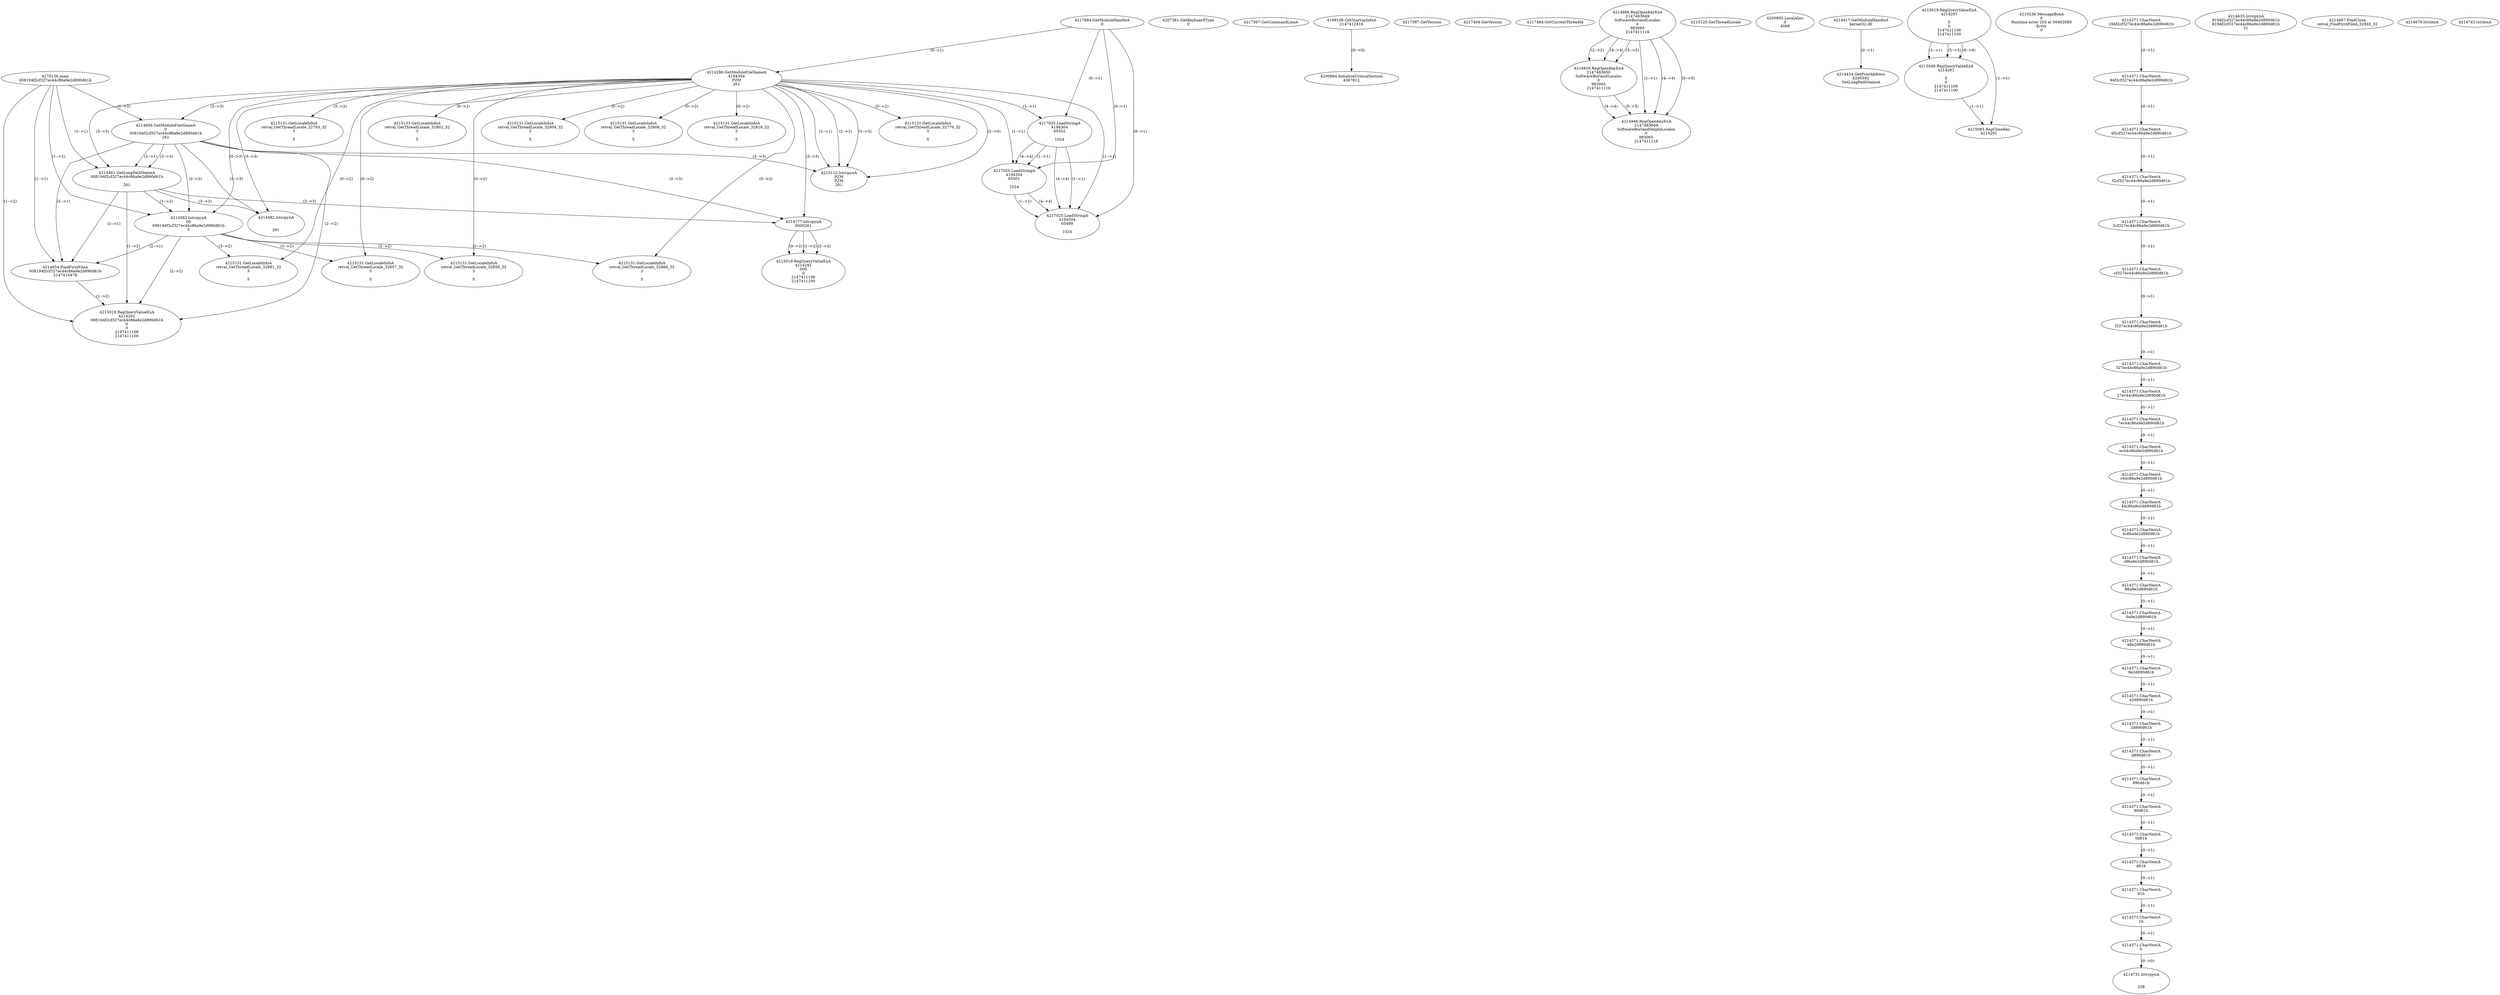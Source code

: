 // Global SCDG with merge call
digraph {
	0 [label="4270136.main
008194f2cf327ec44c86a9e2d890d61b"]
	1 [label="4217684.GetModuleHandleA
0"]
	2 [label="4207361.GetKeyboardType
0"]
	3 [label="4217367.GetCommandLineA
"]
	4 [label="4199106.GetStartupInfoA
2147412416"]
	5 [label="4217387.GetVersion
"]
	6 [label="4217404.GetVersion
"]
	7 [label="4217464.GetCurrentThreadId
"]
	8 [label="4214286.GetModuleFileNameA
4194304
PZM
261"]
	1 -> 8 [label="(0-->1)"]
	9 [label="4214856.GetModuleFileNameA
0
008194f2cf327ec44c86a9e2d890d61b
261"]
	0 -> 9 [label="(1-->2)"]
	8 -> 9 [label="(3-->3)"]
	10 [label="4214886.RegOpenKeyExA
2147483649
Software\Borland\Locales
0
983065
2147411116"]
	11 [label="4214916.RegOpenKeyExA
2147483650
Software\Borland\Locales
0
983065
2147411116"]
	10 -> 11 [label="(2-->2)"]
	10 -> 11 [label="(4-->4)"]
	10 -> 11 [label="(5-->5)"]
	12 [label="4214946.RegOpenKeyExA
2147483649
Software\Borland\Delphi\Locales
0
983065
2147411116"]
	10 -> 12 [label="(1-->1)"]
	10 -> 12 [label="(4-->4)"]
	11 -> 12 [label="(4-->4)"]
	10 -> 12 [label="(5-->5)"]
	11 -> 12 [label="(5-->5)"]
	13 [label="4215112.lstrcpynA
PZM
PZM
261"]
	8 -> 13 [label="(2-->1)"]
	8 -> 13 [label="(2-->2)"]
	8 -> 13 [label="(3-->3)"]
	9 -> 13 [label="(3-->3)"]
	8 -> 13 [label="(2-->0)"]
	14 [label="4215125.GetThreadLocale
"]
	15 [label="4215131.GetLocaleInfoA
retval_GetThreadLocale_32776_32
3

5"]
	8 -> 15 [label="(0-->2)"]
	16 [label="4217025.LoadStringA
4194304
65502

1024"]
	1 -> 16 [label="(0-->1)"]
	8 -> 16 [label="(1-->1)"]
	17 [label="4217025.LoadStringA
4194304
65501

1024"]
	1 -> 17 [label="(0-->1)"]
	8 -> 17 [label="(1-->1)"]
	16 -> 17 [label="(1-->1)"]
	16 -> 17 [label="(4-->4)"]
	18 [label="4217025.LoadStringA
4194304
65499

1024"]
	1 -> 18 [label="(0-->1)"]
	8 -> 18 [label="(1-->1)"]
	16 -> 18 [label="(1-->1)"]
	17 -> 18 [label="(1-->1)"]
	16 -> 18 [label="(4-->4)"]
	17 -> 18 [label="(4-->4)"]
	19 [label="4200894.InitializeCriticalSection
4367812"]
	4 -> 19 [label="(0-->0)"]
	20 [label="4200955.LocalAlloc
0
4088"]
	21 [label="4214417.GetModuleHandleA
kernel32.dll"]
	22 [label="4214434.GetProcAddress
6295592
GetLongPathNameA"]
	21 -> 22 [label="(0-->1)"]
	23 [label="4214461.GetLongPathNameA
008194f2cf327ec44c86a9e2d890d61b

261"]
	0 -> 23 [label="(1-->1)"]
	9 -> 23 [label="(2-->1)"]
	8 -> 23 [label="(3-->3)"]
	9 -> 23 [label="(3-->3)"]
	24 [label="4214482.lstrcpynA


261"]
	8 -> 24 [label="(3-->3)"]
	9 -> 24 [label="(3-->3)"]
	23 -> 24 [label="(3-->3)"]
	25 [label="4215019.RegQueryValueExA
4214291

0
0
2147411106
2147411100"]
	26 [label="4215049.RegQueryValueExA
4214291

0
0
2147411106
2147411100"]
	25 -> 26 [label="(1-->1)"]
	25 -> 26 [label="(5-->5)"]
	25 -> 26 [label="(6-->6)"]
	27 [label="4215083.RegCloseKey
4214291"]
	25 -> 27 [label="(1-->1)"]
	26 -> 27 [label="(1-->1)"]
	28 [label="4215131.GetLocaleInfoA
retval_GetThreadLocale_32793_32
3

5"]
	8 -> 28 [label="(0-->2)"]
	29 [label="4210236.MessageBoxA
0
Runtime error 203 at 00402680
Error
0"]
	30 [label="4214582.lstrcpynA
00
008194f2cf327ec44c86a9e2d890d61b
3"]
	0 -> 30 [label="(1-->2)"]
	9 -> 30 [label="(2-->2)"]
	23 -> 30 [label="(1-->2)"]
	8 -> 30 [label="(0-->3)"]
	31 [label="4214371.CharNextA
194f2cf327ec44c86a9e2d890d61b"]
	32 [label="4214371.CharNextA
94f2cf327ec44c86a9e2d890d61b"]
	31 -> 32 [label="(0-->1)"]
	33 [label="4214371.CharNextA
4f2cf327ec44c86a9e2d890d61b"]
	32 -> 33 [label="(0-->1)"]
	34 [label="4214371.CharNextA
f2cf327ec44c86a9e2d890d61b"]
	33 -> 34 [label="(0-->1)"]
	35 [label="4214371.CharNextA
2cf327ec44c86a9e2d890d61b"]
	34 -> 35 [label="(0-->1)"]
	36 [label="4214371.CharNextA
cf327ec44c86a9e2d890d61b"]
	35 -> 36 [label="(0-->1)"]
	37 [label="4214371.CharNextA
f327ec44c86a9e2d890d61b"]
	36 -> 37 [label="(0-->1)"]
	38 [label="4214371.CharNextA
327ec44c86a9e2d890d61b"]
	37 -> 38 [label="(0-->1)"]
	39 [label="4214371.CharNextA
27ec44c86a9e2d890d61b"]
	38 -> 39 [label="(0-->1)"]
	40 [label="4214371.CharNextA
7ec44c86a9e2d890d61b"]
	39 -> 40 [label="(0-->1)"]
	41 [label="4214371.CharNextA
ec44c86a9e2d890d61b"]
	40 -> 41 [label="(0-->1)"]
	42 [label="4214371.CharNextA
c44c86a9e2d890d61b"]
	41 -> 42 [label="(0-->1)"]
	43 [label="4214371.CharNextA
44c86a9e2d890d61b"]
	42 -> 43 [label="(0-->1)"]
	44 [label="4214371.CharNextA
4c86a9e2d890d61b"]
	43 -> 44 [label="(0-->1)"]
	45 [label="4214371.CharNextA
c86a9e2d890d61b"]
	44 -> 45 [label="(0-->1)"]
	46 [label="4214371.CharNextA
86a9e2d890d61b"]
	45 -> 46 [label="(0-->1)"]
	47 [label="4214371.CharNextA
6a9e2d890d61b"]
	46 -> 47 [label="(0-->1)"]
	48 [label="4214371.CharNextA
a9e2d890d61b"]
	47 -> 48 [label="(0-->1)"]
	49 [label="4214371.CharNextA
9e2d890d61b"]
	48 -> 49 [label="(0-->1)"]
	50 [label="4214371.CharNextA
e2d890d61b"]
	49 -> 50 [label="(0-->1)"]
	51 [label="4214371.CharNextA
2d890d61b"]
	50 -> 51 [label="(0-->1)"]
	52 [label="4214371.CharNextA
d890d61b"]
	51 -> 52 [label="(0-->1)"]
	53 [label="4214371.CharNextA
890d61b"]
	52 -> 53 [label="(0-->1)"]
	54 [label="4214371.CharNextA
90d61b"]
	53 -> 54 [label="(0-->1)"]
	55 [label="4214371.CharNextA
0d61b"]
	54 -> 55 [label="(0-->1)"]
	56 [label="4214371.CharNextA
d61b"]
	55 -> 56 [label="(0-->1)"]
	57 [label="4214371.CharNextA
61b"]
	56 -> 57 [label="(0-->1)"]
	58 [label="4214371.CharNextA
1b"]
	57 -> 58 [label="(0-->1)"]
	59 [label="4214371.CharNextA
b"]
	58 -> 59 [label="(0-->1)"]
	60 [label="4214635.lstrcpynA
8194f2cf327ec44c86a9e2d890d61b
8194f2cf327ec44c86a9e2d890d61b
31"]
	61 [label="4214654.FindFirstFileA
008194f2cf327ec44c86a9e2d890d61b
2147410478"]
	0 -> 61 [label="(1-->1)"]
	9 -> 61 [label="(2-->1)"]
	23 -> 61 [label="(1-->1)"]
	30 -> 61 [label="(2-->1)"]
	62 [label="4215019.RegQueryValueExA
4214291
008194f2cf327ec44c86a9e2d890d61b
0
0
2147411106
2147411100"]
	0 -> 62 [label="(1-->2)"]
	9 -> 62 [label="(2-->2)"]
	23 -> 62 [label="(1-->2)"]
	30 -> 62 [label="(2-->2)"]
	61 -> 62 [label="(1-->2)"]
	63 [label="4215131.GetLocaleInfoA
retval_GetThreadLocale_32881_32
3

5"]
	8 -> 63 [label="(0-->2)"]
	30 -> 63 [label="(3-->2)"]
	64 [label="4215131.GetLocaleInfoA
retval_GetThreadLocale_32802_32
3

5"]
	8 -> 64 [label="(0-->2)"]
	65 [label="4215131.GetLocaleInfoA
retval_GetThreadLocale_32857_32
3

5"]
	8 -> 65 [label="(0-->2)"]
	30 -> 65 [label="(3-->2)"]
	66 [label="4215131.GetLocaleInfoA
retval_GetThreadLocale_32804_32
3

5"]
	8 -> 66 [label="(0-->2)"]
	67 [label="4215131.GetLocaleInfoA
retval_GetThreadLocale_32808_32
3

5"]
	8 -> 67 [label="(0-->2)"]
	68 [label="4215131.GetLocaleInfoA
retval_GetThreadLocale_32818_32
3

5"]
	8 -> 68 [label="(0-->2)"]
	69 [label="4214667.FindClose
retval_FindFirstFileA_32845_32"]
	70 [label="4214679.lstrlenA
"]
	71 [label="4214731.lstrcpynA


258"]
	59 -> 71 [label="(0-->0)"]
	72 [label="4214743.lstrlenA
"]
	73 [label="4214777.lstrcpynA
00\
00\
261"]
	8 -> 73 [label="(3-->3)"]
	9 -> 73 [label="(3-->3)"]
	23 -> 73 [label="(3-->3)"]
	74 [label="4215019.RegQueryValueExA
4214291
00\
0
0
2147411106
2147411100"]
	73 -> 74 [label="(1-->2)"]
	73 -> 74 [label="(2-->2)"]
	73 -> 74 [label="(0-->2)"]
	75 [label="4215131.GetLocaleInfoA
retval_GetThreadLocale_32858_32
3

5"]
	8 -> 75 [label="(0-->2)"]
	30 -> 75 [label="(3-->2)"]
	76 [label="4215131.GetLocaleInfoA
retval_GetThreadLocale_32868_32
3

5"]
	8 -> 76 [label="(0-->2)"]
	30 -> 76 [label="(3-->2)"]
}
